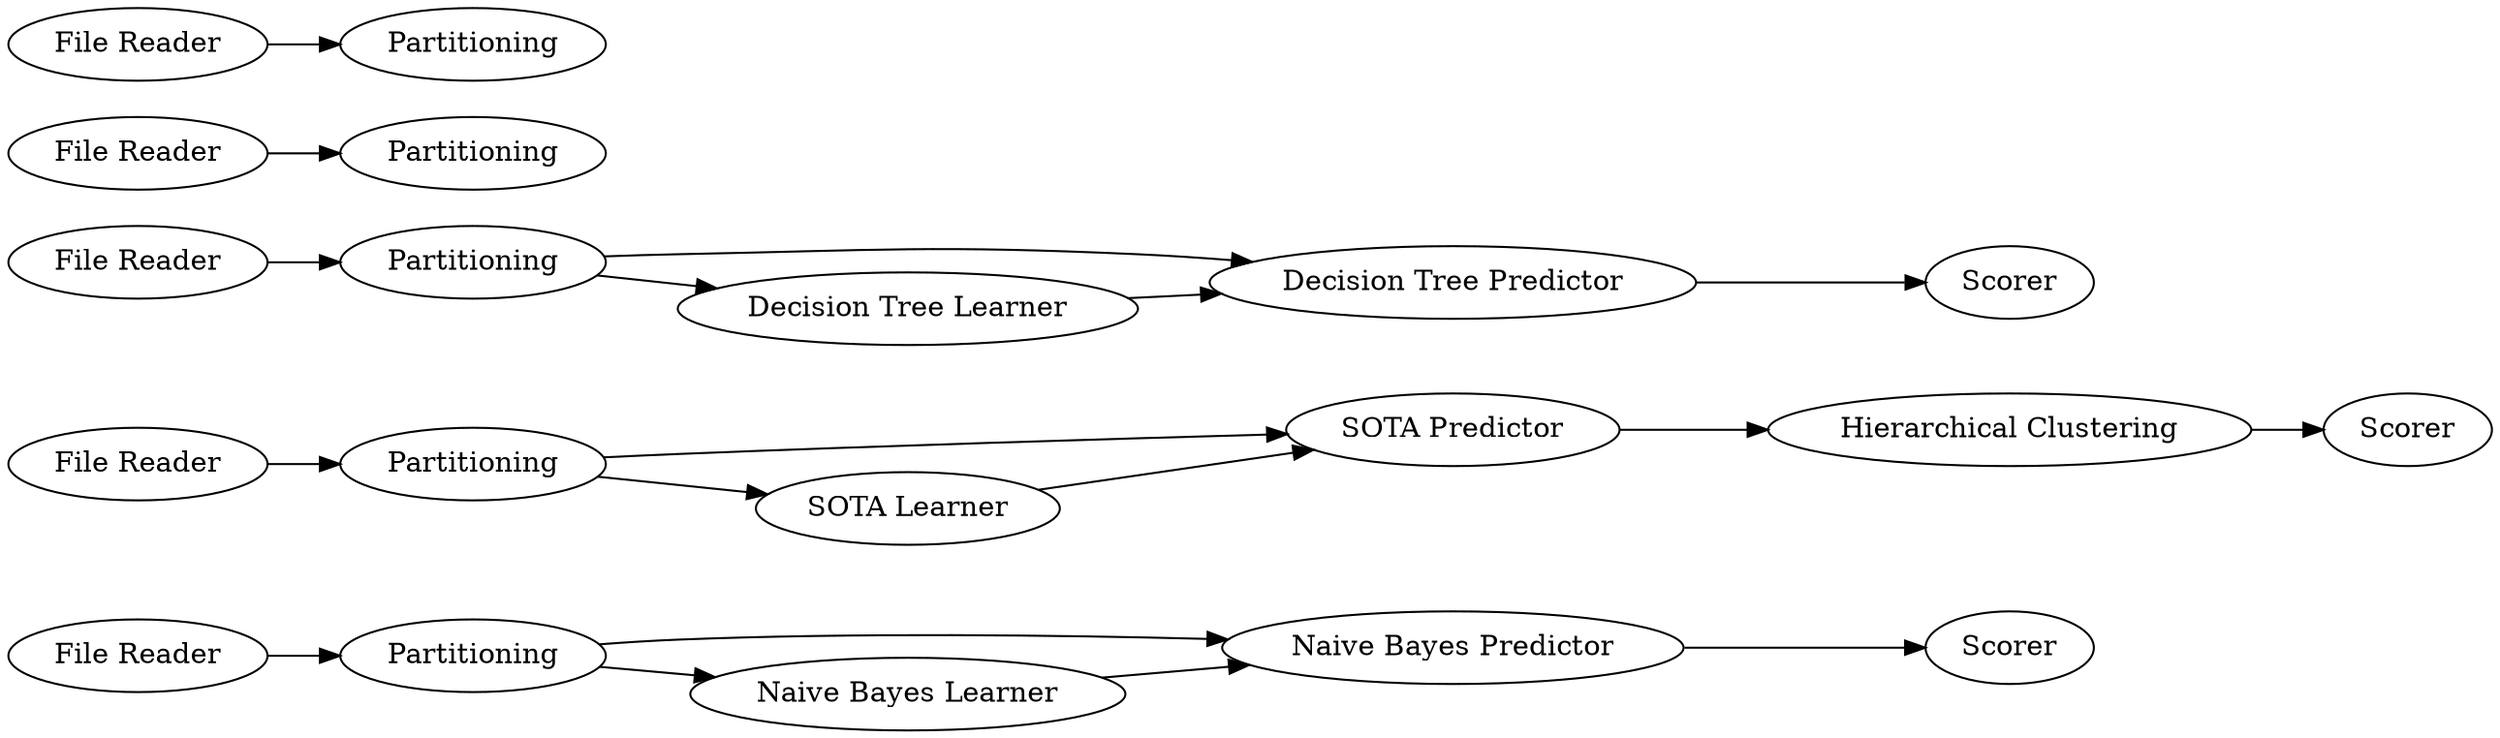 digraph {
	20 -> 21
	12 -> 13
	11 -> 12
	7 -> 16
	18 -> 7
	6 -> 11
	7 -> 15
	8 -> 19
	3 -> 8
	15 -> 16
	13 -> 14
	6 -> 12
	19 -> 20
	1 -> 6
	5 -> 10
	8 -> 20
	16 -> 17
	4 -> 9
	7 [label=Partitioning]
	9 [label=Partitioning]
	18 [label="File Reader"]
	21 [label=Scorer]
	8 [label=Partitioning]
	17 [label=Scorer]
	3 [label="File Reader"]
	19 [label="Naive Bayes Learner"]
	6 [label=Partitioning]
	15 [label="Decision Tree Learner"]
	12 [label="SOTA Predictor"]
	10 [label=Partitioning]
	16 [label="Decision Tree Predictor"]
	1 [label="File Reader"]
	11 [label="SOTA Learner"]
	4 [label="File Reader"]
	14 [label=Scorer]
	5 [label="File Reader"]
	20 [label="Naive Bayes Predictor"]
	13 [label="Hierarchical Clustering"]
	rankdir=LR
}

